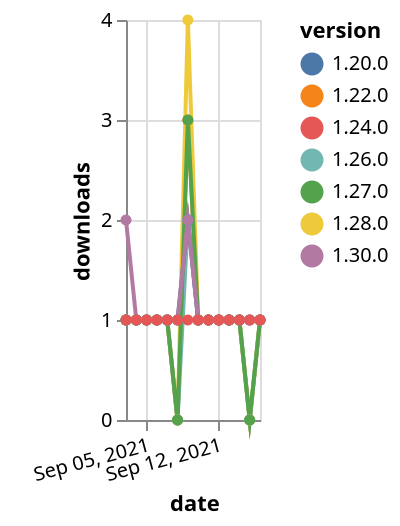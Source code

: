 {"$schema": "https://vega.github.io/schema/vega-lite/v5.json", "description": "A simple bar chart with embedded data.", "data": {"values": [{"date": "2021-09-03", "total": 179, "delta": 1, "version": "1.22.0"}, {"date": "2021-09-04", "total": 180, "delta": 1, "version": "1.22.0"}, {"date": "2021-09-05", "total": 181, "delta": 1, "version": "1.22.0"}, {"date": "2021-09-06", "total": 182, "delta": 1, "version": "1.22.0"}, {"date": "2021-09-07", "total": 183, "delta": 1, "version": "1.22.0"}, {"date": "2021-09-08", "total": 183, "delta": 0, "version": "1.22.0"}, {"date": "2021-09-09", "total": 186, "delta": 3, "version": "1.22.0"}, {"date": "2021-09-10", "total": 187, "delta": 1, "version": "1.22.0"}, {"date": "2021-09-11", "total": 188, "delta": 1, "version": "1.22.0"}, {"date": "2021-09-12", "total": 189, "delta": 1, "version": "1.22.0"}, {"date": "2021-09-13", "total": 190, "delta": 1, "version": "1.22.0"}, {"date": "2021-09-14", "total": 191, "delta": 1, "version": "1.22.0"}, {"date": "2021-09-15", "total": 191, "delta": 0, "version": "1.22.0"}, {"date": "2021-09-16", "total": 192, "delta": 1, "version": "1.22.0"}, {"date": "2021-09-03", "total": 169, "delta": 1, "version": "1.28.0"}, {"date": "2021-09-04", "total": 170, "delta": 1, "version": "1.28.0"}, {"date": "2021-09-05", "total": 171, "delta": 1, "version": "1.28.0"}, {"date": "2021-09-06", "total": 172, "delta": 1, "version": "1.28.0"}, {"date": "2021-09-07", "total": 173, "delta": 1, "version": "1.28.0"}, {"date": "2021-09-08", "total": 173, "delta": 0, "version": "1.28.0"}, {"date": "2021-09-09", "total": 177, "delta": 4, "version": "1.28.0"}, {"date": "2021-09-10", "total": 178, "delta": 1, "version": "1.28.0"}, {"date": "2021-09-11", "total": 179, "delta": 1, "version": "1.28.0"}, {"date": "2021-09-12", "total": 180, "delta": 1, "version": "1.28.0"}, {"date": "2021-09-13", "total": 181, "delta": 1, "version": "1.28.0"}, {"date": "2021-09-14", "total": 182, "delta": 1, "version": "1.28.0"}, {"date": "2021-09-15", "total": 182, "delta": 0, "version": "1.28.0"}, {"date": "2021-09-16", "total": 183, "delta": 1, "version": "1.28.0"}, {"date": "2021-09-03", "total": 140, "delta": 1, "version": "1.26.0"}, {"date": "2021-09-04", "total": 141, "delta": 1, "version": "1.26.0"}, {"date": "2021-09-05", "total": 142, "delta": 1, "version": "1.26.0"}, {"date": "2021-09-06", "total": 143, "delta": 1, "version": "1.26.0"}, {"date": "2021-09-07", "total": 144, "delta": 1, "version": "1.26.0"}, {"date": "2021-09-08", "total": 144, "delta": 0, "version": "1.26.0"}, {"date": "2021-09-09", "total": 146, "delta": 2, "version": "1.26.0"}, {"date": "2021-09-10", "total": 147, "delta": 1, "version": "1.26.0"}, {"date": "2021-09-11", "total": 148, "delta": 1, "version": "1.26.0"}, {"date": "2021-09-12", "total": 149, "delta": 1, "version": "1.26.0"}, {"date": "2021-09-13", "total": 150, "delta": 1, "version": "1.26.0"}, {"date": "2021-09-14", "total": 151, "delta": 1, "version": "1.26.0"}, {"date": "2021-09-15", "total": 151, "delta": 0, "version": "1.26.0"}, {"date": "2021-09-16", "total": 152, "delta": 1, "version": "1.26.0"}, {"date": "2021-09-03", "total": 217, "delta": 1, "version": "1.20.0"}, {"date": "2021-09-04", "total": 218, "delta": 1, "version": "1.20.0"}, {"date": "2021-09-05", "total": 219, "delta": 1, "version": "1.20.0"}, {"date": "2021-09-06", "total": 220, "delta": 1, "version": "1.20.0"}, {"date": "2021-09-07", "total": 221, "delta": 1, "version": "1.20.0"}, {"date": "2021-09-08", "total": 222, "delta": 1, "version": "1.20.0"}, {"date": "2021-09-09", "total": 224, "delta": 2, "version": "1.20.0"}, {"date": "2021-09-10", "total": 225, "delta": 1, "version": "1.20.0"}, {"date": "2021-09-11", "total": 226, "delta": 1, "version": "1.20.0"}, {"date": "2021-09-12", "total": 227, "delta": 1, "version": "1.20.0"}, {"date": "2021-09-13", "total": 228, "delta": 1, "version": "1.20.0"}, {"date": "2021-09-14", "total": 229, "delta": 1, "version": "1.20.0"}, {"date": "2021-09-15", "total": 230, "delta": 1, "version": "1.20.0"}, {"date": "2021-09-16", "total": 231, "delta": 1, "version": "1.20.0"}, {"date": "2021-09-03", "total": 130, "delta": 1, "version": "1.27.0"}, {"date": "2021-09-04", "total": 131, "delta": 1, "version": "1.27.0"}, {"date": "2021-09-05", "total": 132, "delta": 1, "version": "1.27.0"}, {"date": "2021-09-06", "total": 133, "delta": 1, "version": "1.27.0"}, {"date": "2021-09-07", "total": 134, "delta": 1, "version": "1.27.0"}, {"date": "2021-09-08", "total": 134, "delta": 0, "version": "1.27.0"}, {"date": "2021-09-09", "total": 137, "delta": 3, "version": "1.27.0"}, {"date": "2021-09-10", "total": 138, "delta": 1, "version": "1.27.0"}, {"date": "2021-09-11", "total": 139, "delta": 1, "version": "1.27.0"}, {"date": "2021-09-12", "total": 140, "delta": 1, "version": "1.27.0"}, {"date": "2021-09-13", "total": 141, "delta": 1, "version": "1.27.0"}, {"date": "2021-09-14", "total": 142, "delta": 1, "version": "1.27.0"}, {"date": "2021-09-15", "total": 142, "delta": 0, "version": "1.27.0"}, {"date": "2021-09-16", "total": 143, "delta": 1, "version": "1.27.0"}, {"date": "2021-09-03", "total": 112, "delta": 2, "version": "1.30.0"}, {"date": "2021-09-04", "total": 113, "delta": 1, "version": "1.30.0"}, {"date": "2021-09-05", "total": 114, "delta": 1, "version": "1.30.0"}, {"date": "2021-09-06", "total": 115, "delta": 1, "version": "1.30.0"}, {"date": "2021-09-07", "total": 116, "delta": 1, "version": "1.30.0"}, {"date": "2021-09-08", "total": 117, "delta": 1, "version": "1.30.0"}, {"date": "2021-09-09", "total": 119, "delta": 2, "version": "1.30.0"}, {"date": "2021-09-10", "total": 120, "delta": 1, "version": "1.30.0"}, {"date": "2021-09-11", "total": 121, "delta": 1, "version": "1.30.0"}, {"date": "2021-09-12", "total": 122, "delta": 1, "version": "1.30.0"}, {"date": "2021-09-13", "total": 123, "delta": 1, "version": "1.30.0"}, {"date": "2021-09-14", "total": 124, "delta": 1, "version": "1.30.0"}, {"date": "2021-09-15", "total": 125, "delta": 1, "version": "1.30.0"}, {"date": "2021-09-16", "total": 126, "delta": 1, "version": "1.30.0"}, {"date": "2021-09-03", "total": 161, "delta": 1, "version": "1.24.0"}, {"date": "2021-09-04", "total": 162, "delta": 1, "version": "1.24.0"}, {"date": "2021-09-05", "total": 163, "delta": 1, "version": "1.24.0"}, {"date": "2021-09-06", "total": 164, "delta": 1, "version": "1.24.0"}, {"date": "2021-09-07", "total": 165, "delta": 1, "version": "1.24.0"}, {"date": "2021-09-08", "total": 166, "delta": 1, "version": "1.24.0"}, {"date": "2021-09-09", "total": 167, "delta": 1, "version": "1.24.0"}, {"date": "2021-09-10", "total": 168, "delta": 1, "version": "1.24.0"}, {"date": "2021-09-11", "total": 169, "delta": 1, "version": "1.24.0"}, {"date": "2021-09-12", "total": 170, "delta": 1, "version": "1.24.0"}, {"date": "2021-09-13", "total": 171, "delta": 1, "version": "1.24.0"}, {"date": "2021-09-14", "total": 172, "delta": 1, "version": "1.24.0"}, {"date": "2021-09-15", "total": 173, "delta": 1, "version": "1.24.0"}, {"date": "2021-09-16", "total": 174, "delta": 1, "version": "1.24.0"}]}, "width": "container", "mark": {"type": "line", "point": {"filled": true}}, "encoding": {"x": {"field": "date", "type": "temporal", "timeUnit": "yearmonthdate", "title": "date", "axis": {"labelAngle": -15}}, "y": {"field": "delta", "type": "quantitative", "title": "downloads"}, "color": {"field": "version", "type": "nominal"}, "tooltip": {"field": "delta"}}}